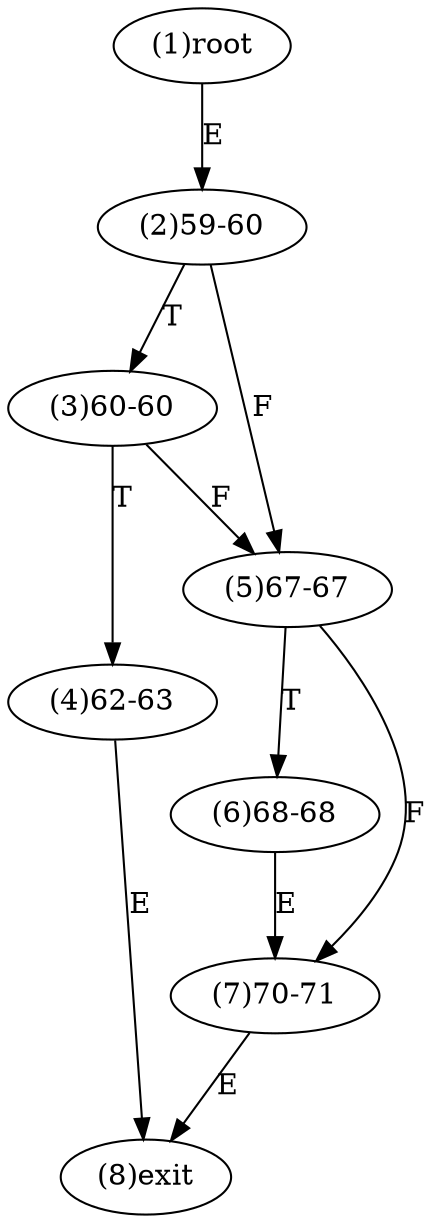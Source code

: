 digraph "" { 
1[ label="(1)root"];
2[ label="(2)59-60"];
3[ label="(3)60-60"];
4[ label="(4)62-63"];
5[ label="(5)67-67"];
6[ label="(6)68-68"];
7[ label="(7)70-71"];
8[ label="(8)exit"];
1->2[ label="E"];
2->5[ label="F"];
2->3[ label="T"];
3->5[ label="F"];
3->4[ label="T"];
4->8[ label="E"];
5->7[ label="F"];
5->6[ label="T"];
6->7[ label="E"];
7->8[ label="E"];
}